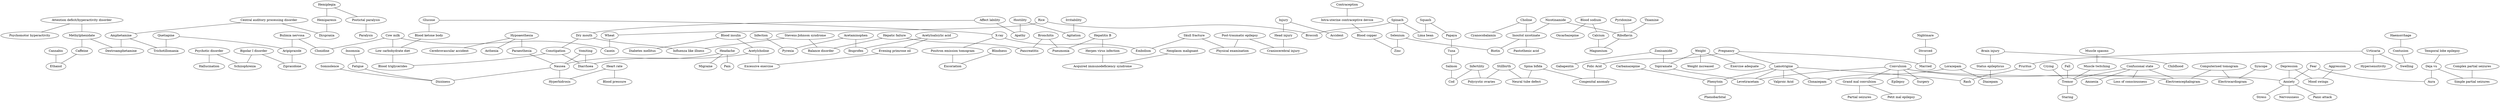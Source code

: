 strict graph layer0 {
	graph [name=layer0];
	node [label="\N"];
	249	[label=Rice,
		src_id=8633,
		weight=0.0015564585877146137];
	208	[label=Wheat,
		src_id=8648,
		weight=0.001959322079159533];
	249 -- 208	[level=1,
		weight=107.14];
	429	[label=Broccoli,
		src_id=8584,
		weight=0.0017923599657017194];
	249 -- 429	[level=1,
		weight=83.56];
	59	[label="Muscle spasms",
		level=1,
		src_id=181270,
		weight=0.0026212664942540957];
	36	[label="Muscle twitching",
		level=1,
		src_id=181276,
		weight=0.0030672693801141954];
	59 -- 36	[level=1,
		weight=46.91];
	35	[label=Tremor,
		level=1,
		src_id=187373,
		weight=0.0033443064368117574];
	36 -- 35	[level=1,
		weight=52.0];
	294	[label="Hepatic failure",
		src_id=177896,
		weight=0.00106568336265179];
	407	[label=Pancreatitis,
		src_id=182725,
		weight=0.0007575877205577011];
	294 -- 407	[level=1,
		weight=95.05];
	308	[label="Balance disorder",
		src_id=171241,
		weight=0.0008481259135974243];
	294 -- 308	[level=1,
		weight=47.15];
	42	[label=Crying,
		level=1,
		src_id=174575,
		weight=0.0028911876367234235];
	42 -- 35	[level=1,
		weight=45.41];
	264	[label=Urticaria,
		src_id=188054,
		weight=0.000881720072179547];
	136	[label=Pruritus,
		src_id=184366,
		weight=0.0017582241326181665];
	264 -- 136	[level=1,
		weight=51.42];
	100	[label=Swelling,
		level=1,
		src_id=186614,
		weight=0.0022015568339199296];
	264 -- 100	[level=1,
		weight=47.36];
	83	[label=Hypersensitivity,
		level=1,
		src_id=178510,
		weight=0.002174172476477704];
	264 -- 83	[level=1,
		weight=61.02];
	80	[label="Blood sodium",
		level=1,
		src_id=172362,
		weight=0.00206230307282915];
	27	[label=Oxcarbazepine,
		level=1,
		src_id=762,
		weight=0.0032197510238863537];
	80 -- 27	[level=1,
		weight=65.33];
	89	[label=Calcium,
		level=1,
		src_id=1327,
		weight=0.0025703554418925515];
	80 -- 89	[level=1,
		weight=75.83];
	13	[label="Confusional state",
		level=1,
		src_id=174071,
		weight=0.004795576148027779];
	23	[label=Amnesia,
		level=1,
		src_id=170136,
		weight=0.0032202224800775715];
	13 -- 23	[level=1,
		weight=48.69];
	4	[label=Electroencephalogram,
		level=1,
		src_id=175720,
		weight=0.0064984604445425965];
	13 -- 4	[level=1,
		weight=81.5];
	24	[label="Loss of consciousness",
		level=1,
		src_id=180127,
		weight=0.0037613193014656224];
	13 -- 24	[level=1,
		weight=68.66];
	13 -- 35	[level=1,
		weight=49.59];
	92	[label=Acetaminophen,
		level=1,
		src_id=307,
		weight=0.0027184236601410987];
	162	[label=Ibuprofen,
		src_id=1035,
		weight=0.0015941472027541908];
	92 -- 162	[level=1,
		weight=143.43];
	43	[label=Pyrexia,
		level=1,
		src_id=184658,
		weight=0.0035548694172793287];
	92 -- 43	[level=1,
		weight=47.75];
	737	[label=Hemiplegia,
		src_id=177845,
		weight=0.00032466157540505944];
	528	[label=Hemiparesis,
		src_id=177843,
		weight=0.0007695393237569473];
	737 -- 528	[level=1,
		weight=141.19];
	506	[label="Postictal paralysis",
		src_id=183927,
		weight=0.00043870257003546557];
	737 -- 506	[level=1,
		weight=45.23];
	34	[label=Fall,
		level=1,
		src_id=176540,
		weight=0.003137051583845913];
	34 -- 35	[level=1,
		weight=47.12];
	72	[label=Haemorrhage,
		level=1,
		src_id=177684,
		weight=0.0025829086186531];
	142	[label=Contusion,
		src_id=174362,
		weight=0.0015243613332174169];
	72 -- 142	[level=1,
		weight=55.34];
	22	[label=Pregnancy,
		level=1,
		src_id=184014,
		weight=0.003811458174427524];
	5	[label=Lamotrigine,
		level=1,
		src_id=542,
		weight=0.005310528773966056];
	22 -- 5	[level=1,
		weight=89.36];
	79	[label="Folic Acid",
		level=1,
		src_id=150,
		weight=0.0023008819566830035];
	22 -- 79	[level=1,
		weight=161.48];
	62	[label=Married,
		src_id=180527,
		weight=0.00200419587388437];
	22 -- 62	[level=1,
		weight=40.32];
	104	[label="Psychotic disorder",
		level=1,
		src_id=184453,
		weight=0.0021318852567976517];
	46	[label=Hallucination,
		level=1,
		src_id=177734,
		weight=0.003043318802098554];
	104 -- 46	[level=1,
		weight=54.97];
	219	[label=Schizophrenia,
		src_id=185574,
		weight=0.001238062316115153];
	104 -- 219	[level=1,
		weight=54.72];
	58	[label=Zonisamide,
		level=1,
		src_id=895,
		weight=0.0024671024418610973];
	67	[label=Gabapentin,
		level=1,
		src_id=982,
		weight=0.0025391415689463644];
	58 -- 67	[level=1,
		weight=42.55];
	16	[label=Topiramate,
		level=1,
		src_id=264,
		weight=0.004288259169590653];
	58 -- 16	[level=1,
		weight=54.66];
	362	[label=Hostility,
		src_id=178312,
		weight=0.0006169733488112357];
	413	[label=Apathy,
		src_id=170717,
		weight=0.0004377170159435036];
	362 -- 413	[level=1,
		weight=39.25];
	84	[label=Agitation,
		level=1,
		src_id=169902,
		weight=0.0021503742819754704];
	362 -- 84	[level=1,
		weight=37.16];
	541	[label=Casein,
		src_id=8589,
		weight=0.001459416422611104];
	208 -- 541	[level=1,
		weight=156.56];
	176	[label="Acetylsalicylic acid",
		src_id=931,
		weight=0.0016336494505343221];
	176 -- 162	[level=1,
		weight=94.01];
	488	[label="Evening primrose oil",
		src_id=9213,
		weight=0.0018177937697690378];
	176 -- 488	[level=1,
		weight=122.8];
	391	[label=Stillbirth,
		level=1,
		src_id=186413,
		weight=0.002194396449608566];
	397	[label="Neural tube defect",
		src_id=181701,
		weight=0.0016384786753697736];
	391 -- 397	[level=1,
		weight=281.97];
	335	[label="Polycystic ovaries",
		src_id=183761,
		weight=0.0014313435489676698];
	391 -- 335	[level=1,
		weight=143.89];
	183	[label=Glucose,
		src_id=8280,
		weight=0.0017590592013095045];
	385	[label="X-ray",
		src_id=188917,
		weight=0.0007776396752599123];
	183 -- 385	[level=1,
		weight=63.44];
	486	[label="Blood ketone body",
		src_id=172233,
		weight=0.00133860713338367];
	183 -- 486	[level=1,
		weight=112.0];
	73	[label=Nightmare,
		level=1,
		src_id=181828,
		weight=0.0021326262947806308];
	216	[label=Divorced,
		src_id=175315,
		weight=0.0008780806353478486];
	73 -- 216	[level=1,
		weight=34.68];
	144	[label=Pyridoxine,
		level=1,
		src_id=156,
		weight=0.0022033477400478893];
	384	[label=Riboflavin,
		level=1,
		src_id=132,
		weight=0.0025560000175595147];
	144 -- 384	[level=1,
		weight=343.79];
	467	[label=Bronchitis,
		src_id=172749,
		weight=0.0004191345609365113];
	467 -- 407	[level=1,
		weight=45.23];
	305	[label=Pneumonia,
		src_id=183685,
		weight=0.0006617889534972553];
	467 -- 305	[level=1,
		weight=92.31];
	1	[label=Convulsion,
		level=1,
		src_id=174366,
		weight=0.024698720508738226];
	2	[label=Epilepsy,
		level=1,
		src_id=176107,
		weight=0.013073451190042117];
	1 -- 2	[level=1,
		weight=333.89];
	9	[label=Surgery,
		level=1,
		src_id=186589,
		weight=0.004497724510776403];
	1 -- 9	[level=1,
		weight=88.66];
	7	[label=Anxiety,
		level=1,
		src_id=170661,
		weight=0.005281086369615552];
	1 -- 7	[level=1,
		weight=75.71];
	6	[label="Grand mal convulsion",
		level=1,
		src_id=177516,
		weight=0.0053757387778945705];
	1 -- 6	[level=1,
		weight=122.06];
	1 -- 4	[level=1,
		weight=147.32];
	3	[label=Levetiracetam,
		level=1,
		src_id=1186,
		weight=0.006278783505619934];
	1 -- 3	[level=1,
		weight=145.77];
	582	[label="Bulimia nervosa",
		src_id=172802,
		weight=0.0008595825463917839];
	420	[label=Aripiprazole,
		src_id=1222,
		weight=0.0009066336354947128];
	582 -- 420	[level=1,
		weight=78.67];
	462	[label=Clonidine,
		src_id=562,
		weight=0.0006282196777216102];
	582 -- 462	[level=1,
		weight=80.61];
	47	[label=Vomiting,
		level=1,
		src_id=188709,
		weight=0.0033500095416846586];
	26	[label=Nausea,
		level=1,
		src_id=181546,
		weight=0.00424979363482653];
	47 -- 26	[level=1,
		weight=60.95];
	137	[label=Diarrhoea,
		level=1,
		src_id=175200,
		weight=0.0021685250349787596];
	47 -- 137	[level=1,
		weight=58.45];
	446	[label=Spinach,
		src_id=8638,
		weight=0.00163594856243054];
	446 -- 429	[level=1,
		weight=258.32];
	369	[label=Selenium,
		src_id=9080,
		weight=0.0010928369402473368];
	446 -- 369	[level=1,
		weight=85.24];
	623	[label="Lima bean",
		src_id=8610,
		weight=0.0008822386553094803];
	446 -- 623	[level=1,
		weight=250.75];
	320	[label="Stevens-Johnson syndrome",
		src_id=186406,
		weight=0.001050760979853744];
	364	[label="Influenza like illness",
		src_id=179014,
		weight=0.0006527957892170385];
	320 -- 364	[level=1,
		weight=83.71];
	320 -- 308	[level=1,
		weight=47.83];
	216 -- 62	[level=1,
		weight=42.19];
	14	[label=Carbamazepine,
		level=1,
		src_id=551,
		weight=0.004231506816409165];
	15	[label=Phenytoin,
		level=1,
		src_id=243,
		weight=0.004466456099016855];
	14 -- 15	[level=1,
		weight=81.22];
	68	[label=Lorazepam,
		level=1,
		src_id=177,
		weight=0.0023843446312761894];
	53	[label=Clonazepam,
		level=1,
		src_id=1052,
		weight=0.0024998893940091837];
	68 -- 53	[level=1,
		weight=47.22];
	117	[label=Diazepam,
		src_id=815,
		weight=0.0017444790882722256];
	68 -- 117	[level=1,
		weight=64.04];
	76	[label=Hypoaesthesia,
		level=1,
		src_id=178564,
		weight=0.0025359740670463007];
	44	[label=Paraesthesia,
		level=1,
		src_id=182787,
		weight=0.003216323220555274];
	76 -- 44	[level=1,
		weight=159.46];
	78	[label=Asthenia,
		level=1,
		src_id=171034,
		weight=0.0025372146965468765];
	76 -- 78	[level=1,
		weight=49.45];
	50	[label="Cerebrovascular accident",
		level=1,
		src_id=173414,
		weight=0.002803651459361603];
	76 -- 50	[level=1,
		weight=41.76];
	642	[label="Affect lability",
		src_id=169892,
		weight=0.00023370336869473323];
	214	[label="Dry mouth",
		src_id=175420,
		weight=0.0015255293031199565];
	642 -- 214	[level=1,
		weight=47.15];
	642 -- 413	[level=1,
		weight=48.18];
	178	[label=Constipation,
		src_id=174340,
		weight=0.0016942798759365801];
	214 -- 178	[level=1,
		weight=63.75];
	214 -- 364	[level=1,
		weight=55.15];
	695	[label=Dyspraxia,
		src_id=175506,
		weight=0.0007144301257186851];
	528 -- 695	[level=1,
		weight=152.63];
	52	[label="Brain injury",
		level=1,
		src_id=172600,
		weight=0.0027270940017095377];
	40	[label=Childhood,
		level=1,
		src_id=173551,
		weight=0.0027746102239028063];
	52 -- 40	[level=1,
		weight=31.74];
	94	[label="Status epilepticus",
		src_id=186374,
		weight=0.0018945106319535943];
	52 -- 94	[level=1,
		weight=45.08];
	18	[label=Headache,
		level=1,
		src_id=177790,
		weight=0.004316019072897726];
	18 -- 26	[level=1,
		weight=85.24];
	10	[label=Pain,
		level=1,
		src_id=182630,
		weight=0.0050650049660626315];
	18 -- 10	[level=1,
		weight=64.19];
	38	[label=Migraine,
		level=1,
		src_id=180996,
		weight=0.0035765342894331937];
	18 -- 38	[level=1,
		weight=94.85];
	12	[label=Depression,
		level=1,
		src_id=175023,
		weight=0.0047740022387005344];
	12 -- 7	[level=1,
		weight=108.88];
	75	[label="Mood swings",
		level=1,
		src_id=181119,
		weight=0.0021205549904884467];
	12 -- 75	[level=1,
		weight=45.59];
	767	[label="Hepatitis B",
		src_id=177942,
		weight=0.0006347031642414839];
	466	[label="Herpes virus infection",
		src_id=178111,
		weight=0.0009918866236741293];
	767 -- 466	[level=1,
		weight=64.69];
	767 -- 305	[level=1,
		weight=45.23];
	207	[label="Blood insulin",
		src_id=172218,
		weight=0.001841922891039834];
	77	[label="Diabetes mellitus",
		level=1,
		src_id=175126,
		weight=0.002252593678909309];
	207 -- 77	[level=1,
		weight=86.5];
	502	[label=Acetylcholine,
		level=1,
		src_id=2951,
		weight=0.0020706202184666797];
	207 -- 502	[level=1,
		weight=157.97];
	513	[label="Skull fracture",
		src_id=185991,
		weight=0.0005877877022712852];
	233	[label=Embolism,
		src_id=175772,
		weight=0.0013509569563714];
	513 -- 233	[level=1,
		weight=52.15];
	555	[label="Physical examination",
		src_id=183464,
		weight=0.0004252791033820755];
	513 -- 555	[level=1,
		weight=65.99];
	17	[label=Fear,
		level=1,
		src_id=176601,
		weight=0.003959111273830587];
	17 -- 7	[level=1,
		weight=72.45];
	25	[label=Aura,
		level=1,
		src_id=171120,
		weight=0.003459358410520682];
	17 -- 25	[level=1,
		weight=66.63];
	39	[label="Temporal lobe epilepsy",
		level=1,
		src_id=186743,
		weight=0.002923239823548698];
	61	[label="Deja vu",
		level=1,
		src_id=174936,
		weight=0.0025717404884164326];
	39 -- 61	[level=1,
		weight=56.18];
	44 -- 26	[level=1,
		weight=48.31];
	160	[label=Quetiapine,
		src_id=1208,
		weight=0.0019519749418229972];
	160 -- 420	[level=1,
		weight=74.9];
	862	[label=Trichotillomania,
		src_id=187413,
		weight=0.00039475832800740633];
	160 -- 862	[level=1,
		weight=107.14];
	511	[label="Cow milk",
		src_id=8613,
		weight=0.0015205664758058805];
	511 -- 541	[level=1,
		weight=354.81];
	511 -- 462	[level=1,
		weight=58.9];
	602	[label="Low carbohydrate diet",
		src_id=180136,
		weight=0.001557661281250621];
	511 -- 602	[level=1,
		weight=284.05];
	5 -- 53	[level=1,
		weight=44.03];
	5 -- 15	[level=1,
		weight=96.5];
	11	[label="Valproic Acid",
		level=1,
		src_id=304,
		weight=0.004478406739664445];
	5 -- 11	[level=1,
		weight=120.82];
	57	[label=Rash,
		level=1,
		src_id=184786,
		weight=0.002888396763725651];
	5 -- 57	[level=1,
		weight=57.5];
	5 -- 3	[level=1,
		weight=159.17];
	186	[label="Positron emission tomogram",
		src_id=183853,
		weight=0.001538196931038919];
	385 -- 186	[level=1,
		weight=50.45];
	385 -- 233	[level=1,
		weight=179.77];
	106	[label="Heart rate",
		src_id=177799,
		weight=0.0018882754251329232];
	66	[label="Blood pressure",
		level=1,
		src_id=172305,
		weight=0.002695630858455117];
	106 -- 66	[level=1,
		weight=60.51];
	71	[label=Hyperhidrosis,
		level=1,
		src_id=178464,
		weight=0.002840380593648203];
	106 -- 71	[level=1,
		weight=43.39];
	629	[label="Post-traumatic epilepsy",
		src_id=183904,
		weight=0.0004700440905604224];
	204	[label="Craniocerebral injury",
		src_id=174523,
		weight=0.0013230291168886102];
	629 -- 204	[level=1,
		weight=156.92];
	629 -- 555	[level=1,
		weight=78.67];
	570	[label=Squash,
		src_id=8639,
		weight=0.001393195236056664];
	561	[label=Papaya,
		src_id=8707,
		weight=0.001073547493118453];
	570 -- 561	[level=1,
		weight=245.95];
	570 -- 623	[level=1,
		weight=354.81];
	289	[label=Infertility,
		src_id=178985,
		weight=0.0015624465921691717];
	653	[label=Cod,
		src_id=8995,
		weight=0.000528702187921748];
	289 -- 653	[level=1,
		weight=73.7];
	289 -- 335	[level=1,
		weight=133.68];
	351	[label="Spina bifida",
		src_id=186194,
		weight=0.0014440641968263886];
	120	[label="Congenital anomaly",
		src_id=174082,
		weight=0.0018951184325232129];
	351 -- 120	[level=1,
		weight=74.13];
	351 -- 397	[level=1,
		weight=243.61];
	70	[label=Insomnia,
		level=1,
		src_id=179162,
		weight=0.0023852410631291965];
	30	[label=Fatigue,
		level=1,
		src_id=176597,
		weight=0.0036182884051413314];
	70 -- 30	[level=1,
		weight=30.82];
	557	[label="Central auditory processing disorder",
		src_id=173299,
		weight=0.0008814000868430569];
	272	[label=Amphetamine,
		src_id=173,
		weight=0.001870654628393747];
	557 -- 272	[level=1,
		weight=74.2];
	557 -- 695	[level=1,
		weight=179.89];
	178 -- 137	[level=1,
		weight=63.65];
	605	[label="Blood triglycerides",
		src_id=172398,
		weight=0.0014987109585209504];
	178 -- 605	[level=1,
		weight=63.44];
	142 -- 100	[level=1,
		weight=35.83];
	79 -- 120	[level=1,
		weight=110.38];
	445	[label=Tuna,
		src_id=8643,
		weight=0.0007673275646390939];
	561 -- 445	[level=1,
		weight=73.37];
	21	[label=Weight,
		level=1,
		src_id=188818,
		weight=0.0035399802978391083];
	82	[label="Weight increased",
		level=1,
		src_id=188826,
		weight=0.002104481805330702];
	21 -- 82	[level=1,
		weight=133.59];
	21 -- 16	[level=1,
		weight=86.47];
	45	[label="Exercise adequate",
		level=1,
		src_id=176259,
		weight=0.0023276746616771628];
	21 -- 45	[level=1,
		weight=54.85];
	74	[label="Attention deficit/hyperactivity disorder",
		level=1,
		src_id=171101,
		weight=0.0024049937243921992];
	81	[label="Psychomotor hyperactivity",
		level=1,
		src_id=184442,
		weight=0.002361026502095203];
	74 -- 81	[level=1,
		weight=111.62];
	237	[label=Methylphenidate,
		src_id=411,
		weight=0.0013280728081401108];
	74 -- 237	[level=1,
		weight=113.03];
	37	[label=Phenobarbital,
		level=1,
		src_id=1158,
		weight=0.0031578093898088117];
	15 -- 37	[level=1,
		weight=78.04];
	430	[label=Choline,
		src_id=115,
		weight=0.001857336930960849];
	481	[label="Inositol nicotinate",
		src_id=7903,
		weight=0.0018551024858923537];
	430 -- 481	[level=1,
		weight=861.13];
	273	[label=Cyanocobalamin,
		level=1,
		src_id=108,
		weight=0.0022038882154712504];
	430 -- 273	[level=1,
		weight=542.33];
	702	[label=Salmon,
		src_id=8996,
		weight=0.0006058833262269316];
	445 -- 702	[level=1,
		weight=145.74];
	33	[label="Complex partial seizures",
		level=1,
		src_id=174011,
		weight=0.0030330046747873017];
	41	[label="Simple partial seizures",
		level=1,
		src_id=185880,
		weight=0.0027535627408207834];
	33 -- 41	[level=1,
		weight=74.26];
	702 -- 653	[level=1,
		weight=75.05];
	405	[label=Biotin,
		src_id=114,
		weight=0.0015710806751715119];
	369 -- 405	[level=1,
		weight=145.41];
	311	[label=Zinc,
		src_id=1526,
		weight=0.0011279096779673163];
	369 -- 311	[level=1,
		weight=234.71];
	389	[label=Nicotinamide,
		level=1,
		src_id=2556,
		weight=0.002524645347829615];
	389 -- 481	[level=1,
		weight=438.61];
	389 -- 384	[level=1,
		weight=1000.0];
	481 -- 405	[level=1,
		weight=431.07];
	293	[label="Pantothenic acid",
		level=1,
		src_id=1701,
		weight=0.0021787448111843847];
	481 -- 293	[level=1,
		weight=549.21];
	486 -- 602	[level=1,
		weight=300.38];
	26 -- 71	[level=1,
		weight=47.44];
	20	[label=Dizziness,
		level=1,
		src_id=175317,
		weight=0.004113392458027239];
	26 -- 20	[level=1,
		weight=104.52];
	516	[label="Excessive exercise",
		src_id=176247,
		weight=0.001734659574307016];
	488 -- 516	[level=1,
		weight=402.63];
	102	[label=Blindness,
		level=1,
		src_id=171894,
		weight=0.0021014641331371584];
	842	[label=Excoriation,
		src_id=176257,
		weight=0.0007960307803577408];
	102 -- 842	[level=1,
		weight=104.98];
	186 -- 842	[level=1,
		weight=197.71];
	90	[label=Syncope,
		level=1,
		src_id=186636,
		weight=0.0020919799809238477];
	130	[label=Electrocardiogram,
		src_id=175655,
		weight=0.0017201342793322946];
	90 -- 130	[level=1,
		weight=46.01];
	49	[label="Computerised tomogram",
		level=1,
		src_id=174039,
		weight=0.0029940053177553373];
	49 -- 130	[level=1,
		weight=56.55];
	49 -- 4	[level=1,
		weight=73.05];
	61 -- 41	[level=1,
		weight=63.31];
	61 -- 25	[level=1,
		weight=72.75];
	136 -- 57	[level=1,
		weight=87.16];
	64	[label=Caffeine,
		level=1,
		src_id=192,
		weight=0.00275726706841078];
	237 -- 64	[level=1,
		weight=57.82];
	271	[label=Dextroamphetamine,
		src_id=1510,
		weight=0.0019336082295326944];
	237 -- 271	[level=1,
		weight=180.57];
	29	[label=Nervousness,
		level=1,
		src_id=181699,
		weight=0.003181584306795897];
	7 -- 29	[level=1,
		weight=39.88];
	48	[label="Panic attack",
		level=1,
		src_id=182745,
		weight=0.0029367948521834848];
	7 -- 48	[level=1,
		weight=68.7];
	8	[label=Stress,
		level=1,
		src_id=186464,
		weight=0.00466517844975504];
	7 -- 8	[level=1,
		weight=100.25];
	779	[label=Ziprasidone,
		src_id=237,
		weight=0.0003034125765568167];
	420 -- 779	[level=1,
		weight=87.06];
	65	[label="Petit mal epilepsy",
		level=1,
		src_id=183307,
		weight=0.0021162618944178574];
	6 -- 65	[level=1,
		weight=59.99];
	19	[label="Partial seizures",
		level=1,
		src_id=182927,
		weight=0.0034666694801409096];
	6 -- 19	[level=1,
		weight=69.43];
	28	[label=Injury,
		level=1,
		src_id=179153,
		weight=0.0035930034336370807];
	91	[label="Head injury",
		src_id=177785,
		weight=0.0020178790634786978];
	28 -- 91	[level=1,
		weight=58.81];
	56	[label=Accident,
		level=1,
		src_id=169612,
		weight=0.0023442724750939465];
	28 -- 56	[level=1,
		weight=48.41];
	31	[label=Somnolence,
		level=1,
		src_id=186129,
		weight=0.003362532280898387];
	31 -- 20	[level=1,
		weight=55.34];
	95	[label=Infection,
		level=1,
		src_id=178954,
		weight=0.0021127614490078356];
	95 -- 43	[level=1,
		weight=47.89];
	272 -- 271	[level=1,
		weight=864.22];
	272 -- 862	[level=1,
		weight=91.19];
	94 -- 117	[level=1,
		weight=51.73];
	91 -- 204	[level=1,
		weight=55.43];
	32	[label=Ethanol,
		level=1,
		src_id=884,
		weight=0.0032453115018133446];
	64 -- 32	[level=1,
		weight=61.89];
	356	[label=Thiamine,
		level=1,
		src_id=144,
		weight=0.002552074374682406];
	356 -- 384	[level=1,
		weight=984.77];
	69	[label=Irritability,
		level=1,
		src_id=179437,
		weight=0.0022445115600343624];
	69 -- 84	[level=1,
		weight=32.62];
	124	[label=Magnesium,
		src_id=1330,
		weight=0.0020143196733853727];
	89 -- 124	[level=1,
		weight=221.48];
	402	[label="Bipolar I disorder",
		src_id=171760,
		weight=0.0007572756002656362];
	402 -- 779	[level=1,
		weight=71.76];
	402 -- 219	[level=1,
		weight=46.86];
	502 -- 137	[level=1,
		weight=81.69];
	502 -- 516	[level=1,
		weight=480.36];
	54	[label=Aggression,
		level=1,
		src_id=169900,
		weight=0.0025028053425075187];
	54 -- 75	[level=1,
		weight=41.0];
	16 -- 3	[level=1,
		weight=92.43];
	126	[label=Contraception,
		level=1,
		src_id=174350,
		weight=0.002071574534298967];
	493	[label="Intra-uterine contraceptive device",
		src_id=179325,
		weight=0.0007818801590556453];
	126 -- 493	[level=1,
		weight=89.31];
	639	[label="Blood copper",
		src_id=172045,
		weight=0.0002598357149332294];
	493 -- 639	[level=1,
		weight=79.3];
	384 -- 124	[level=1,
		weight=91.78];
	639 -- 311	[level=1,
		weight=55.9];
	258	[label="Acquired immunodeficiency syndrome",
		src_id=169676,
		weight=0.00093736396413934];
	466 -- 258	[level=1,
		weight=236.88];
	51	[label=Cannabis,
		level=1,
		src_id=240914,
		weight=0.0022794046113804004];
	51 -- 32	[level=1,
		weight=80.45];
	88	[label="Neoplasm malignant",
		level=1,
		src_id=181636,
		weight=0.0020648433332677834];
	88 -- 258	[level=1,
		weight=48.9];
	93	[label=Paralysis,
		level=1,
		src_id=182799,
		weight=0.002136857573659852];
	506 -- 93	[level=1,
		weight=64.88];
	55	[label=Staring,
		level=1,
		src_id=186369,
		weight=0.0025377174498396266];
	35 -- 55	[level=1,
		weight=40.41];
	30 -- 20	[level=1,
		weight=49.45];
	602 -- 605	[level=1,
		weight=472.75];
}
